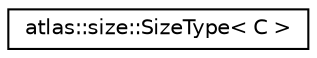digraph "Graphical Class Hierarchy"
{
  edge [fontname="Helvetica",fontsize="10",labelfontname="Helvetica",labelfontsize="10"];
  node [fontname="Helvetica",fontsize="10",shape=record];
  rankdir="LR";
  Node1 [label="atlas::size::SizeType\< C \>",height=0.2,width=0.4,color="black", fillcolor="white", style="filled",URL="$classatlas_1_1size_1_1SizeType.html",tooltip="Stores a positive integer as product of prime powers, using the first PRIMES_MAX primes. "];
}
